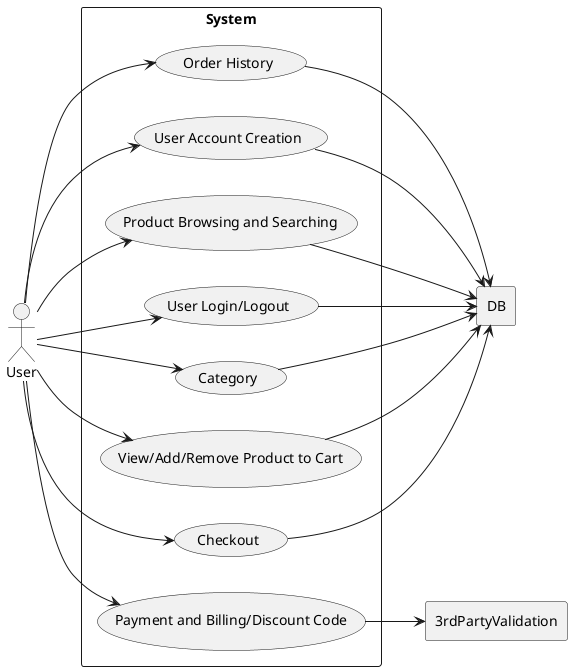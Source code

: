 

@startuml US-01, US-03, US-04, US-05, US-07, US-10, US-27
left to right direction
actor User
actor DB
actor 3rdPartyValidation

rectangle System {
  usecase "User Account Creation" as U1
  usecase "Product Browsing and Searching" as U2
  usecase "User Login/Logout" as U3
  usecase "Category" as U4
  
  usecase "View/Add/Remove Product to Cart" as U5
  
  usecase "Checkout" as U6
  usecase "Payment and Billing/Discount Code" as U7
  usecase "Order History" as U8
  



}

rectangle DB {
'   usecase "Verify Payment Info" as U3
'   usecase "Prompt for Correct Info" as U4
'   usecase "Bill User" as U5
'   usecase "Display Success & Receipt" as U6
}

rectangle 3rdPartyValidation{

}

User --> U1
U1 --> DB
User --> U2
U2 --> DB
User --> U3
U3 --> DB
User --> U4 
U4 --> DB
User --> U5
U5 --> DB
User --> U6
U6 --> DB
User --> U7
U7 --> 3rdPartyValidation

User --> U8
U8 --> DB




' DB --> U3
' DB --> U4
' DB --> U5
' DB --> U6
@enduml